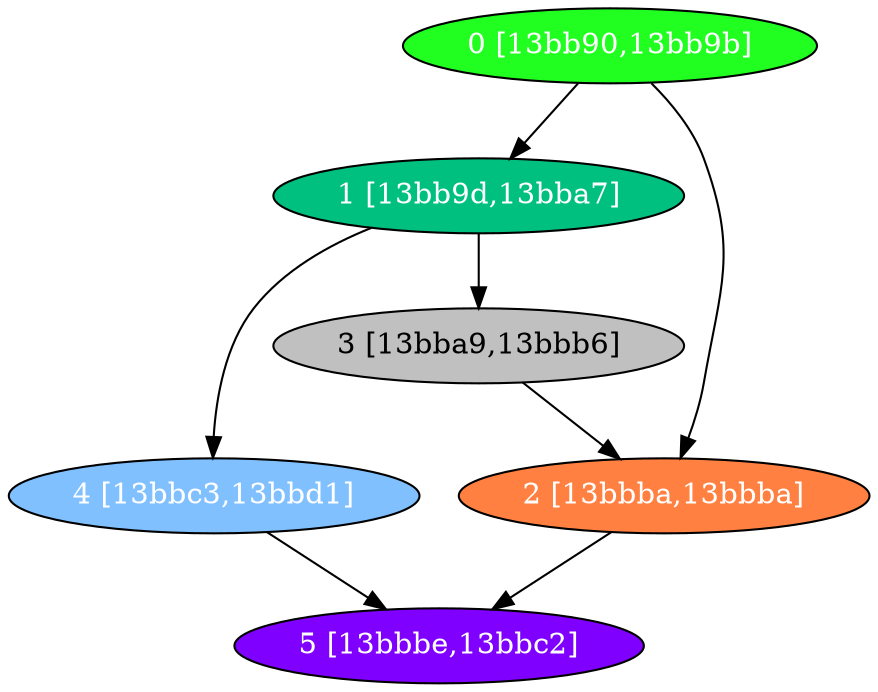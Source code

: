 diGraph libnss3{
	libnss3_0  [style=filled fillcolor="#20FF20" fontcolor="#ffffff" shape=oval label="0 [13bb90,13bb9b]"]
	libnss3_1  [style=filled fillcolor="#00C080" fontcolor="#ffffff" shape=oval label="1 [13bb9d,13bba7]"]
	libnss3_2  [style=filled fillcolor="#FF8040" fontcolor="#ffffff" shape=oval label="2 [13bbba,13bbba]"]
	libnss3_3  [style=filled fillcolor="#C0C0C0" fontcolor="#000000" shape=oval label="3 [13bba9,13bbb6]"]
	libnss3_4  [style=filled fillcolor="#80C0FF" fontcolor="#ffffff" shape=oval label="4 [13bbc3,13bbd1]"]
	libnss3_5  [style=filled fillcolor="#8000FF" fontcolor="#ffffff" shape=oval label="5 [13bbbe,13bbc2]"]

	libnss3_0 -> libnss3_1
	libnss3_0 -> libnss3_2
	libnss3_1 -> libnss3_3
	libnss3_1 -> libnss3_4
	libnss3_2 -> libnss3_5
	libnss3_3 -> libnss3_2
	libnss3_4 -> libnss3_5
}